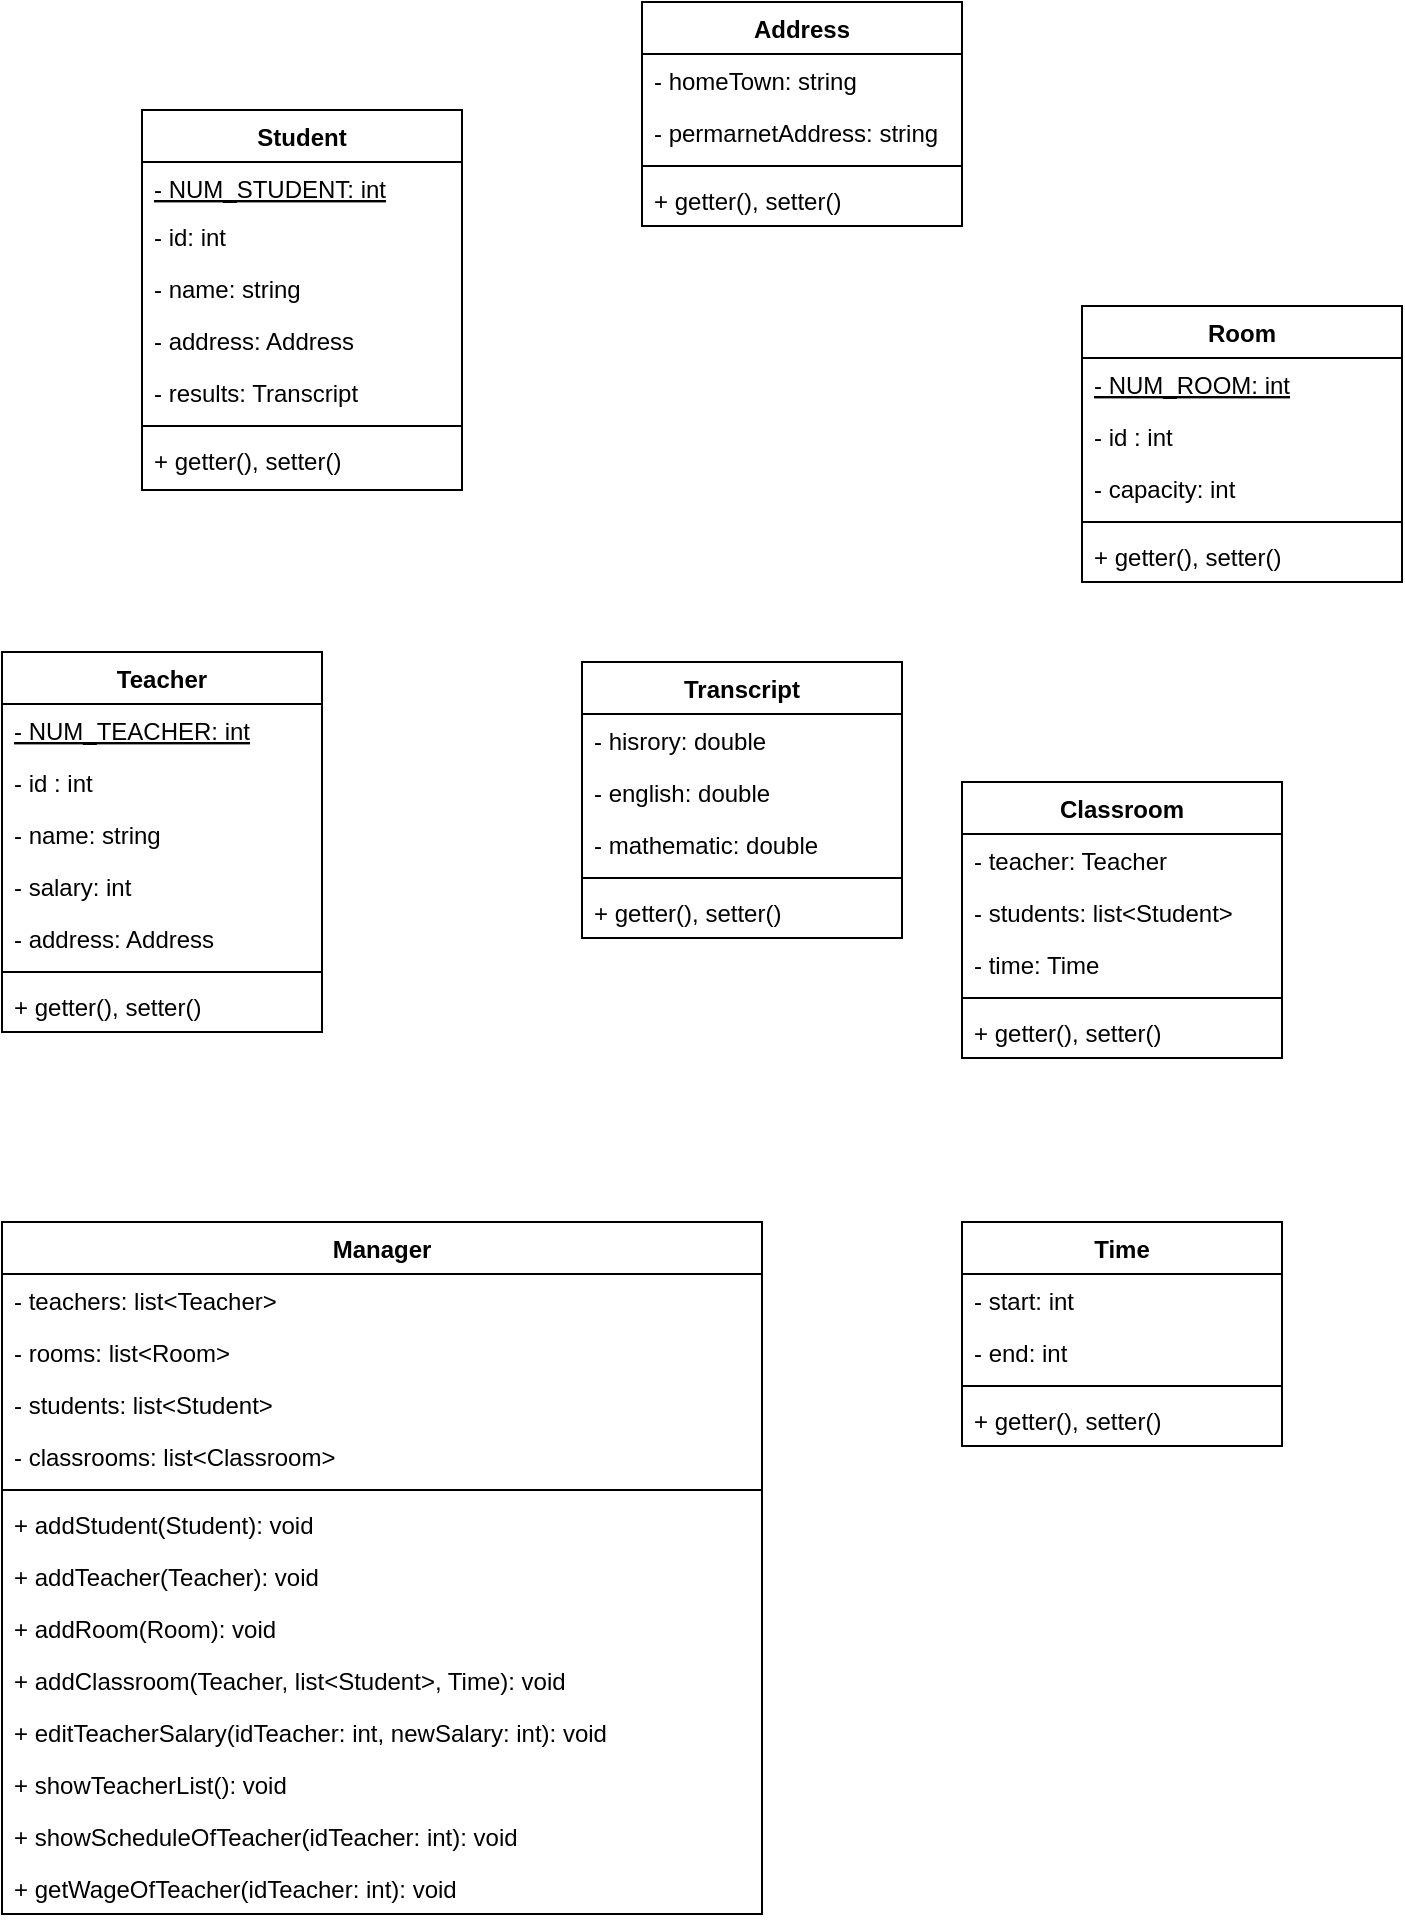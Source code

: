 <mxfile version="15.4.0" type="device"><diagram id="C5RBs43oDa-KdzZeNtuy" name="Page-1"><mxGraphModel dx="1024" dy="592" grid="1" gridSize="10" guides="1" tooltips="1" connect="1" arrows="1" fold="1" page="1" pageScale="1" pageWidth="827" pageHeight="1169" math="0" shadow="0"><root><mxCell id="WIyWlLk6GJQsqaUBKTNV-0"/><mxCell id="WIyWlLk6GJQsqaUBKTNV-1" parent="WIyWlLk6GJQsqaUBKTNV-0"/><mxCell id="Ir2pn3D9_g5_Qpd4SM3i-2" value="Student" style="swimlane;fontStyle=1;align=center;verticalAlign=top;childLayout=stackLayout;horizontal=1;startSize=26;horizontalStack=0;resizeParent=1;resizeParentMax=0;resizeLast=0;collapsible=1;marginBottom=0;" parent="WIyWlLk6GJQsqaUBKTNV-1" vertex="1"><mxGeometry x="160" y="124" width="160" height="190" as="geometry"><mxRectangle x="160" y="124" width="80" height="26" as="alternateBounds"/></mxGeometry></mxCell><mxCell id="Ir2pn3D9_g5_Qpd4SM3i-3" value="- NUM_STUDENT: int" style="text;strokeColor=none;fillColor=none;align=left;verticalAlign=top;spacingLeft=4;spacingRight=4;overflow=hidden;rotatable=0;points=[[0,0.5],[1,0.5]];portConstraint=eastwest;fontStyle=4" parent="Ir2pn3D9_g5_Qpd4SM3i-2" vertex="1"><mxGeometry y="26" width="160" height="24" as="geometry"/></mxCell><mxCell id="Ir2pn3D9_g5_Qpd4SM3i-6" value="- id: int" style="text;strokeColor=none;fillColor=none;align=left;verticalAlign=top;spacingLeft=4;spacingRight=4;overflow=hidden;rotatable=0;points=[[0,0.5],[1,0.5]];portConstraint=eastwest;" parent="Ir2pn3D9_g5_Qpd4SM3i-2" vertex="1"><mxGeometry y="50" width="160" height="26" as="geometry"/></mxCell><mxCell id="Ir2pn3D9_g5_Qpd4SM3i-7" value="- name: string" style="text;strokeColor=none;fillColor=none;align=left;verticalAlign=top;spacingLeft=4;spacingRight=4;overflow=hidden;rotatable=0;points=[[0,0.5],[1,0.5]];portConstraint=eastwest;" parent="Ir2pn3D9_g5_Qpd4SM3i-2" vertex="1"><mxGeometry y="76" width="160" height="26" as="geometry"/></mxCell><mxCell id="Ir2pn3D9_g5_Qpd4SM3i-8" value="- address: Address" style="text;strokeColor=none;fillColor=none;align=left;verticalAlign=top;spacingLeft=4;spacingRight=4;overflow=hidden;rotatable=0;points=[[0,0.5],[1,0.5]];portConstraint=eastwest;" parent="Ir2pn3D9_g5_Qpd4SM3i-2" vertex="1"><mxGeometry y="102" width="160" height="26" as="geometry"/></mxCell><mxCell id="Ir2pn3D9_g5_Qpd4SM3i-9" value="- results: Transcript" style="text;strokeColor=none;fillColor=none;align=left;verticalAlign=top;spacingLeft=4;spacingRight=4;overflow=hidden;rotatable=0;points=[[0,0.5],[1,0.5]];portConstraint=eastwest;" parent="Ir2pn3D9_g5_Qpd4SM3i-2" vertex="1"><mxGeometry y="128" width="160" height="26" as="geometry"/></mxCell><mxCell id="Ir2pn3D9_g5_Qpd4SM3i-4" value="" style="line;strokeWidth=1;fillColor=none;align=left;verticalAlign=middle;spacingTop=-1;spacingLeft=3;spacingRight=3;rotatable=0;labelPosition=right;points=[];portConstraint=eastwest;" parent="Ir2pn3D9_g5_Qpd4SM3i-2" vertex="1"><mxGeometry y="154" width="160" height="8" as="geometry"/></mxCell><mxCell id="Ir2pn3D9_g5_Qpd4SM3i-5" value="+ getter(), setter()" style="text;strokeColor=none;fillColor=none;align=left;verticalAlign=top;spacingLeft=4;spacingRight=4;overflow=hidden;rotatable=0;points=[[0,0.5],[1,0.5]];portConstraint=eastwest;" parent="Ir2pn3D9_g5_Qpd4SM3i-2" vertex="1"><mxGeometry y="162" width="160" height="28" as="geometry"/></mxCell><mxCell id="Ir2pn3D9_g5_Qpd4SM3i-14" value="Teacher" style="swimlane;fontStyle=1;align=center;verticalAlign=top;childLayout=stackLayout;horizontal=1;startSize=26;horizontalStack=0;resizeParent=1;resizeParentMax=0;resizeLast=0;collapsible=1;marginBottom=0;" parent="WIyWlLk6GJQsqaUBKTNV-1" vertex="1"><mxGeometry x="90" y="395" width="160" height="190" as="geometry"/></mxCell><mxCell id="Ir2pn3D9_g5_Qpd4SM3i-15" value="- NUM_TEACHER: int" style="text;strokeColor=none;fillColor=none;align=left;verticalAlign=top;spacingLeft=4;spacingRight=4;overflow=hidden;rotatable=0;points=[[0,0.5],[1,0.5]];portConstraint=eastwest;fontStyle=4" parent="Ir2pn3D9_g5_Qpd4SM3i-14" vertex="1"><mxGeometry y="26" width="160" height="26" as="geometry"/></mxCell><mxCell id="Ir2pn3D9_g5_Qpd4SM3i-18" value="- id : int" style="text;strokeColor=none;fillColor=none;align=left;verticalAlign=top;spacingLeft=4;spacingRight=4;overflow=hidden;rotatable=0;points=[[0,0.5],[1,0.5]];portConstraint=eastwest;" parent="Ir2pn3D9_g5_Qpd4SM3i-14" vertex="1"><mxGeometry y="52" width="160" height="26" as="geometry"/></mxCell><mxCell id="Ir2pn3D9_g5_Qpd4SM3i-21" value="- name: string" style="text;strokeColor=none;fillColor=none;align=left;verticalAlign=top;spacingLeft=4;spacingRight=4;overflow=hidden;rotatable=0;points=[[0,0.5],[1,0.5]];portConstraint=eastwest;" parent="Ir2pn3D9_g5_Qpd4SM3i-14" vertex="1"><mxGeometry y="78" width="160" height="26" as="geometry"/></mxCell><mxCell id="Ir2pn3D9_g5_Qpd4SM3i-20" value="- salary: int" style="text;strokeColor=none;fillColor=none;align=left;verticalAlign=top;spacingLeft=4;spacingRight=4;overflow=hidden;rotatable=0;points=[[0,0.5],[1,0.5]];portConstraint=eastwest;" parent="Ir2pn3D9_g5_Qpd4SM3i-14" vertex="1"><mxGeometry y="104" width="160" height="26" as="geometry"/></mxCell><mxCell id="Ir2pn3D9_g5_Qpd4SM3i-19" value="- address: Address" style="text;strokeColor=none;fillColor=none;align=left;verticalAlign=top;spacingLeft=4;spacingRight=4;overflow=hidden;rotatable=0;points=[[0,0.5],[1,0.5]];portConstraint=eastwest;" parent="Ir2pn3D9_g5_Qpd4SM3i-14" vertex="1"><mxGeometry y="130" width="160" height="26" as="geometry"/></mxCell><mxCell id="Ir2pn3D9_g5_Qpd4SM3i-16" value="" style="line;strokeWidth=1;fillColor=none;align=left;verticalAlign=middle;spacingTop=-1;spacingLeft=3;spacingRight=3;rotatable=0;labelPosition=right;points=[];portConstraint=eastwest;" parent="Ir2pn3D9_g5_Qpd4SM3i-14" vertex="1"><mxGeometry y="156" width="160" height="8" as="geometry"/></mxCell><mxCell id="Ir2pn3D9_g5_Qpd4SM3i-17" value="+ getter(), setter()" style="text;strokeColor=none;fillColor=none;align=left;verticalAlign=top;spacingLeft=4;spacingRight=4;overflow=hidden;rotatable=0;points=[[0,0.5],[1,0.5]];portConstraint=eastwest;" parent="Ir2pn3D9_g5_Qpd4SM3i-14" vertex="1"><mxGeometry y="164" width="160" height="26" as="geometry"/></mxCell><mxCell id="Ir2pn3D9_g5_Qpd4SM3i-26" value="Room" style="swimlane;fontStyle=1;align=center;verticalAlign=top;childLayout=stackLayout;horizontal=1;startSize=26;horizontalStack=0;resizeParent=1;resizeParentMax=0;resizeLast=0;collapsible=1;marginBottom=0;" parent="WIyWlLk6GJQsqaUBKTNV-1" vertex="1"><mxGeometry x="630" y="222" width="160" height="138" as="geometry"/></mxCell><mxCell id="Ir2pn3D9_g5_Qpd4SM3i-27" value="- NUM_ROOM: int" style="text;strokeColor=none;fillColor=none;align=left;verticalAlign=top;spacingLeft=4;spacingRight=4;overflow=hidden;rotatable=0;points=[[0,0.5],[1,0.5]];portConstraint=eastwest;fontStyle=4" parent="Ir2pn3D9_g5_Qpd4SM3i-26" vertex="1"><mxGeometry y="26" width="160" height="26" as="geometry"/></mxCell><mxCell id="Ir2pn3D9_g5_Qpd4SM3i-30" value="- id : int" style="text;strokeColor=none;fillColor=none;align=left;verticalAlign=top;spacingLeft=4;spacingRight=4;overflow=hidden;rotatable=0;points=[[0,0.5],[1,0.5]];portConstraint=eastwest;" parent="Ir2pn3D9_g5_Qpd4SM3i-26" vertex="1"><mxGeometry y="52" width="160" height="26" as="geometry"/></mxCell><mxCell id="Ir2pn3D9_g5_Qpd4SM3i-31" value="- capacity: int" style="text;strokeColor=none;fillColor=none;align=left;verticalAlign=top;spacingLeft=4;spacingRight=4;overflow=hidden;rotatable=0;points=[[0,0.5],[1,0.5]];portConstraint=eastwest;" parent="Ir2pn3D9_g5_Qpd4SM3i-26" vertex="1"><mxGeometry y="78" width="160" height="26" as="geometry"/></mxCell><mxCell id="Ir2pn3D9_g5_Qpd4SM3i-28" value="" style="line;strokeWidth=1;fillColor=none;align=left;verticalAlign=middle;spacingTop=-1;spacingLeft=3;spacingRight=3;rotatable=0;labelPosition=right;points=[];portConstraint=eastwest;" parent="Ir2pn3D9_g5_Qpd4SM3i-26" vertex="1"><mxGeometry y="104" width="160" height="8" as="geometry"/></mxCell><mxCell id="Ir2pn3D9_g5_Qpd4SM3i-29" value="+ getter(), setter()" style="text;strokeColor=none;fillColor=none;align=left;verticalAlign=top;spacingLeft=4;spacingRight=4;overflow=hidden;rotatable=0;points=[[0,0.5],[1,0.5]];portConstraint=eastwest;" parent="Ir2pn3D9_g5_Qpd4SM3i-26" vertex="1"><mxGeometry y="112" width="160" height="26" as="geometry"/></mxCell><mxCell id="Ir2pn3D9_g5_Qpd4SM3i-32" value="Classroom" style="swimlane;fontStyle=1;align=center;verticalAlign=top;childLayout=stackLayout;horizontal=1;startSize=26;horizontalStack=0;resizeParent=1;resizeParentMax=0;resizeLast=0;collapsible=1;marginBottom=0;" parent="WIyWlLk6GJQsqaUBKTNV-1" vertex="1"><mxGeometry x="570" y="460" width="160" height="138" as="geometry"/></mxCell><mxCell id="Ir2pn3D9_g5_Qpd4SM3i-33" value="- teacher: Teacher" style="text;strokeColor=none;fillColor=none;align=left;verticalAlign=top;spacingLeft=4;spacingRight=4;overflow=hidden;rotatable=0;points=[[0,0.5],[1,0.5]];portConstraint=eastwest;" parent="Ir2pn3D9_g5_Qpd4SM3i-32" vertex="1"><mxGeometry y="26" width="160" height="26" as="geometry"/></mxCell><mxCell id="Ir2pn3D9_g5_Qpd4SM3i-36" value="- students: list&lt;Student&gt;" style="text;strokeColor=none;fillColor=none;align=left;verticalAlign=top;spacingLeft=4;spacingRight=4;overflow=hidden;rotatable=0;points=[[0,0.5],[1,0.5]];portConstraint=eastwest;" parent="Ir2pn3D9_g5_Qpd4SM3i-32" vertex="1"><mxGeometry y="52" width="160" height="26" as="geometry"/></mxCell><mxCell id="Ir2pn3D9_g5_Qpd4SM3i-53" value="- time: Time" style="text;strokeColor=none;fillColor=none;align=left;verticalAlign=top;spacingLeft=4;spacingRight=4;overflow=hidden;rotatable=0;points=[[0,0.5],[1,0.5]];portConstraint=eastwest;" parent="Ir2pn3D9_g5_Qpd4SM3i-32" vertex="1"><mxGeometry y="78" width="160" height="26" as="geometry"/></mxCell><mxCell id="Ir2pn3D9_g5_Qpd4SM3i-34" value="" style="line;strokeWidth=1;fillColor=none;align=left;verticalAlign=middle;spacingTop=-1;spacingLeft=3;spacingRight=3;rotatable=0;labelPosition=right;points=[];portConstraint=eastwest;" parent="Ir2pn3D9_g5_Qpd4SM3i-32" vertex="1"><mxGeometry y="104" width="160" height="8" as="geometry"/></mxCell><mxCell id="Ir2pn3D9_g5_Qpd4SM3i-35" value="+ getter(), setter()" style="text;strokeColor=none;fillColor=none;align=left;verticalAlign=top;spacingLeft=4;spacingRight=4;overflow=hidden;rotatable=0;points=[[0,0.5],[1,0.5]];portConstraint=eastwest;" parent="Ir2pn3D9_g5_Qpd4SM3i-32" vertex="1"><mxGeometry y="112" width="160" height="26" as="geometry"/></mxCell><mxCell id="Ir2pn3D9_g5_Qpd4SM3i-41" value="Manager" style="swimlane;fontStyle=1;align=center;verticalAlign=top;childLayout=stackLayout;horizontal=1;startSize=26;horizontalStack=0;resizeParent=1;resizeParentMax=0;resizeLast=0;collapsible=1;marginBottom=0;" parent="WIyWlLk6GJQsqaUBKTNV-1" vertex="1"><mxGeometry x="90" y="680" width="380" height="346" as="geometry"/></mxCell><mxCell id="Ir2pn3D9_g5_Qpd4SM3i-42" value="- teachers: list&lt;Teacher&gt;" style="text;strokeColor=none;fillColor=none;align=left;verticalAlign=top;spacingLeft=4;spacingRight=4;overflow=hidden;rotatable=0;points=[[0,0.5],[1,0.5]];portConstraint=eastwest;" parent="Ir2pn3D9_g5_Qpd4SM3i-41" vertex="1"><mxGeometry y="26" width="380" height="26" as="geometry"/></mxCell><mxCell id="Ir2pn3D9_g5_Qpd4SM3i-46" value="- rooms: list&lt;Room&gt;" style="text;strokeColor=none;fillColor=none;align=left;verticalAlign=top;spacingLeft=4;spacingRight=4;overflow=hidden;rotatable=0;points=[[0,0.5],[1,0.5]];portConstraint=eastwest;" parent="Ir2pn3D9_g5_Qpd4SM3i-41" vertex="1"><mxGeometry y="52" width="380" height="26" as="geometry"/></mxCell><mxCell id="Ir2pn3D9_g5_Qpd4SM3i-45" value="- students: list&lt;Student&gt;" style="text;strokeColor=none;fillColor=none;align=left;verticalAlign=top;spacingLeft=4;spacingRight=4;overflow=hidden;rotatable=0;points=[[0,0.5],[1,0.5]];portConstraint=eastwest;" parent="Ir2pn3D9_g5_Qpd4SM3i-41" vertex="1"><mxGeometry y="78" width="380" height="26" as="geometry"/></mxCell><mxCell id="Ir2pn3D9_g5_Qpd4SM3i-62" value="- classrooms: list&lt;Classroom&gt;" style="text;strokeColor=none;fillColor=none;align=left;verticalAlign=top;spacingLeft=4;spacingRight=4;overflow=hidden;rotatable=0;points=[[0,0.5],[1,0.5]];portConstraint=eastwest;" parent="Ir2pn3D9_g5_Qpd4SM3i-41" vertex="1"><mxGeometry y="104" width="380" height="26" as="geometry"/></mxCell><mxCell id="Ir2pn3D9_g5_Qpd4SM3i-43" value="" style="line;strokeWidth=1;fillColor=none;align=left;verticalAlign=middle;spacingTop=-1;spacingLeft=3;spacingRight=3;rotatable=0;labelPosition=right;points=[];portConstraint=eastwest;" parent="Ir2pn3D9_g5_Qpd4SM3i-41" vertex="1"><mxGeometry y="130" width="380" height="8" as="geometry"/></mxCell><mxCell id="Ir2pn3D9_g5_Qpd4SM3i-44" value="+ addStudent(Student): void" style="text;strokeColor=none;fillColor=none;align=left;verticalAlign=top;spacingLeft=4;spacingRight=4;overflow=hidden;rotatable=0;points=[[0,0.5],[1,0.5]];portConstraint=eastwest;" parent="Ir2pn3D9_g5_Qpd4SM3i-41" vertex="1"><mxGeometry y="138" width="380" height="26" as="geometry"/></mxCell><mxCell id="Ir2pn3D9_g5_Qpd4SM3i-54" value="+ addTeacher(Teacher): void" style="text;strokeColor=none;fillColor=none;align=left;verticalAlign=top;spacingLeft=4;spacingRight=4;overflow=hidden;rotatable=0;points=[[0,0.5],[1,0.5]];portConstraint=eastwest;" parent="Ir2pn3D9_g5_Qpd4SM3i-41" vertex="1"><mxGeometry y="164" width="380" height="26" as="geometry"/></mxCell><mxCell id="Ir2pn3D9_g5_Qpd4SM3i-55" value="+ addRoom(Room): void" style="text;strokeColor=none;fillColor=none;align=left;verticalAlign=top;spacingLeft=4;spacingRight=4;overflow=hidden;rotatable=0;points=[[0,0.5],[1,0.5]];portConstraint=eastwest;" parent="Ir2pn3D9_g5_Qpd4SM3i-41" vertex="1"><mxGeometry y="190" width="380" height="26" as="geometry"/></mxCell><mxCell id="Ir2pn3D9_g5_Qpd4SM3i-56" value="+ addClassroom(Teacher, list&lt;Student&gt;, Time): void" style="text;strokeColor=none;fillColor=none;align=left;verticalAlign=top;spacingLeft=4;spacingRight=4;overflow=hidden;rotatable=0;points=[[0,0.5],[1,0.5]];portConstraint=eastwest;" parent="Ir2pn3D9_g5_Qpd4SM3i-41" vertex="1"><mxGeometry y="216" width="380" height="26" as="geometry"/></mxCell><mxCell id="Ir2pn3D9_g5_Qpd4SM3i-63" value="+ editTeacherSalary(idTeacher: int, newSalary: int): void" style="text;strokeColor=none;fillColor=none;align=left;verticalAlign=top;spacingLeft=4;spacingRight=4;overflow=hidden;rotatable=0;points=[[0,0.5],[1,0.5]];portConstraint=eastwest;" parent="Ir2pn3D9_g5_Qpd4SM3i-41" vertex="1"><mxGeometry y="242" width="380" height="26" as="geometry"/></mxCell><mxCell id="Ir2pn3D9_g5_Qpd4SM3i-64" value="+ showTeacherList(): void" style="text;strokeColor=none;fillColor=none;align=left;verticalAlign=top;spacingLeft=4;spacingRight=4;overflow=hidden;rotatable=0;points=[[0,0.5],[1,0.5]];portConstraint=eastwest;" parent="Ir2pn3D9_g5_Qpd4SM3i-41" vertex="1"><mxGeometry y="268" width="380" height="26" as="geometry"/></mxCell><mxCell id="Ir2pn3D9_g5_Qpd4SM3i-65" value="+ showScheduleOfTeacher(idTeacher: int): void" style="text;strokeColor=none;fillColor=none;align=left;verticalAlign=top;spacingLeft=4;spacingRight=4;overflow=hidden;rotatable=0;points=[[0,0.5],[1,0.5]];portConstraint=eastwest;" parent="Ir2pn3D9_g5_Qpd4SM3i-41" vertex="1"><mxGeometry y="294" width="380" height="26" as="geometry"/></mxCell><mxCell id="Ir2pn3D9_g5_Qpd4SM3i-66" value="+ getWageOfTeacher(idTeacher: int): void" style="text;strokeColor=none;fillColor=none;align=left;verticalAlign=top;spacingLeft=4;spacingRight=4;overflow=hidden;rotatable=0;points=[[0,0.5],[1,0.5]];portConstraint=eastwest;" parent="Ir2pn3D9_g5_Qpd4SM3i-41" vertex="1"><mxGeometry y="320" width="380" height="26" as="geometry"/></mxCell><mxCell id="Ir2pn3D9_g5_Qpd4SM3i-47" value="Time" style="swimlane;fontStyle=1;align=center;verticalAlign=top;childLayout=stackLayout;horizontal=1;startSize=26;horizontalStack=0;resizeParent=1;resizeParentMax=0;resizeLast=0;collapsible=1;marginBottom=0;" parent="WIyWlLk6GJQsqaUBKTNV-1" vertex="1"><mxGeometry x="570" y="680" width="160" height="112" as="geometry"/></mxCell><mxCell id="Ir2pn3D9_g5_Qpd4SM3i-48" value="- start: int" style="text;strokeColor=none;fillColor=none;align=left;verticalAlign=top;spacingLeft=4;spacingRight=4;overflow=hidden;rotatable=0;points=[[0,0.5],[1,0.5]];portConstraint=eastwest;" parent="Ir2pn3D9_g5_Qpd4SM3i-47" vertex="1"><mxGeometry y="26" width="160" height="26" as="geometry"/></mxCell><mxCell id="Ir2pn3D9_g5_Qpd4SM3i-51" value="- end: int" style="text;strokeColor=none;fillColor=none;align=left;verticalAlign=top;spacingLeft=4;spacingRight=4;overflow=hidden;rotatable=0;points=[[0,0.5],[1,0.5]];portConstraint=eastwest;" parent="Ir2pn3D9_g5_Qpd4SM3i-47" vertex="1"><mxGeometry y="52" width="160" height="26" as="geometry"/></mxCell><mxCell id="Ir2pn3D9_g5_Qpd4SM3i-49" value="" style="line;strokeWidth=1;fillColor=none;align=left;verticalAlign=middle;spacingTop=-1;spacingLeft=3;spacingRight=3;rotatable=0;labelPosition=right;points=[];portConstraint=eastwest;" parent="Ir2pn3D9_g5_Qpd4SM3i-47" vertex="1"><mxGeometry y="78" width="160" height="8" as="geometry"/></mxCell><mxCell id="Ir2pn3D9_g5_Qpd4SM3i-50" value="+ getter(), setter()" style="text;strokeColor=none;fillColor=none;align=left;verticalAlign=top;spacingLeft=4;spacingRight=4;overflow=hidden;rotatable=0;points=[[0,0.5],[1,0.5]];portConstraint=eastwest;" parent="Ir2pn3D9_g5_Qpd4SM3i-47" vertex="1"><mxGeometry y="86" width="160" height="26" as="geometry"/></mxCell><mxCell id="Ir2pn3D9_g5_Qpd4SM3i-57" value="Address" style="swimlane;fontStyle=1;align=center;verticalAlign=top;childLayout=stackLayout;horizontal=1;startSize=26;horizontalStack=0;resizeParent=1;resizeParentMax=0;resizeLast=0;collapsible=1;marginBottom=0;" parent="WIyWlLk6GJQsqaUBKTNV-1" vertex="1"><mxGeometry x="410" y="70" width="160" height="112" as="geometry"/></mxCell><mxCell id="Ir2pn3D9_g5_Qpd4SM3i-58" value="- homeTown: string" style="text;strokeColor=none;fillColor=none;align=left;verticalAlign=top;spacingLeft=4;spacingRight=4;overflow=hidden;rotatable=0;points=[[0,0.5],[1,0.5]];portConstraint=eastwest;" parent="Ir2pn3D9_g5_Qpd4SM3i-57" vertex="1"><mxGeometry y="26" width="160" height="26" as="geometry"/></mxCell><mxCell id="Ir2pn3D9_g5_Qpd4SM3i-61" value="- permarnetAddress: string" style="text;strokeColor=none;fillColor=none;align=left;verticalAlign=top;spacingLeft=4;spacingRight=4;overflow=hidden;rotatable=0;points=[[0,0.5],[1,0.5]];portConstraint=eastwest;" parent="Ir2pn3D9_g5_Qpd4SM3i-57" vertex="1"><mxGeometry y="52" width="160" height="26" as="geometry"/></mxCell><mxCell id="Ir2pn3D9_g5_Qpd4SM3i-59" value="" style="line;strokeWidth=1;fillColor=none;align=left;verticalAlign=middle;spacingTop=-1;spacingLeft=3;spacingRight=3;rotatable=0;labelPosition=right;points=[];portConstraint=eastwest;" parent="Ir2pn3D9_g5_Qpd4SM3i-57" vertex="1"><mxGeometry y="78" width="160" height="8" as="geometry"/></mxCell><mxCell id="Ir2pn3D9_g5_Qpd4SM3i-60" value="+ getter(), setter()" style="text;strokeColor=none;fillColor=none;align=left;verticalAlign=top;spacingLeft=4;spacingRight=4;overflow=hidden;rotatable=0;points=[[0,0.5],[1,0.5]];portConstraint=eastwest;" parent="Ir2pn3D9_g5_Qpd4SM3i-57" vertex="1"><mxGeometry y="86" width="160" height="26" as="geometry"/></mxCell><mxCell id="Ir2pn3D9_g5_Qpd4SM3i-67" value="Transcript" style="swimlane;fontStyle=1;align=center;verticalAlign=top;childLayout=stackLayout;horizontal=1;startSize=26;horizontalStack=0;resizeParent=1;resizeParentMax=0;resizeLast=0;collapsible=1;marginBottom=0;" parent="WIyWlLk6GJQsqaUBKTNV-1" vertex="1"><mxGeometry x="380" y="400" width="160" height="138" as="geometry"/></mxCell><mxCell id="Ir2pn3D9_g5_Qpd4SM3i-71" value="- hisrory: double" style="text;strokeColor=none;fillColor=none;align=left;verticalAlign=top;spacingLeft=4;spacingRight=4;overflow=hidden;rotatable=0;points=[[0,0.5],[1,0.5]];portConstraint=eastwest;" parent="Ir2pn3D9_g5_Qpd4SM3i-67" vertex="1"><mxGeometry y="26" width="160" height="26" as="geometry"/></mxCell><mxCell id="Ir2pn3D9_g5_Qpd4SM3i-72" value="- english: double" style="text;strokeColor=none;fillColor=none;align=left;verticalAlign=top;spacingLeft=4;spacingRight=4;overflow=hidden;rotatable=0;points=[[0,0.5],[1,0.5]];portConstraint=eastwest;" parent="Ir2pn3D9_g5_Qpd4SM3i-67" vertex="1"><mxGeometry y="52" width="160" height="26" as="geometry"/></mxCell><mxCell id="Ir2pn3D9_g5_Qpd4SM3i-68" value="- mathematic: double" style="text;strokeColor=none;fillColor=none;align=left;verticalAlign=top;spacingLeft=4;spacingRight=4;overflow=hidden;rotatable=0;points=[[0,0.5],[1,0.5]];portConstraint=eastwest;" parent="Ir2pn3D9_g5_Qpd4SM3i-67" vertex="1"><mxGeometry y="78" width="160" height="26" as="geometry"/></mxCell><mxCell id="Ir2pn3D9_g5_Qpd4SM3i-69" value="" style="line;strokeWidth=1;fillColor=none;align=left;verticalAlign=middle;spacingTop=-1;spacingLeft=3;spacingRight=3;rotatable=0;labelPosition=right;points=[];portConstraint=eastwest;" parent="Ir2pn3D9_g5_Qpd4SM3i-67" vertex="1"><mxGeometry y="104" width="160" height="8" as="geometry"/></mxCell><mxCell id="Ir2pn3D9_g5_Qpd4SM3i-70" value="+ getter(), setter()" style="text;strokeColor=none;fillColor=none;align=left;verticalAlign=top;spacingLeft=4;spacingRight=4;overflow=hidden;rotatable=0;points=[[0,0.5],[1,0.5]];portConstraint=eastwest;" parent="Ir2pn3D9_g5_Qpd4SM3i-67" vertex="1"><mxGeometry y="112" width="160" height="26" as="geometry"/></mxCell></root></mxGraphModel></diagram></mxfile>